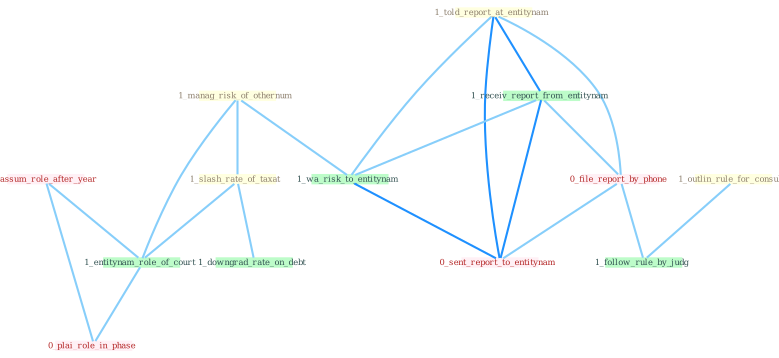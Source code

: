 Graph G{ 
    node
    [shape=polygon,style=filled,width=.5,height=.06,color="#BDFCC9",fixedsize=true,fontsize=4,
    fontcolor="#2f4f4f"];
    {node
    [color="#ffffe0", fontcolor="#8b7d6b"] "1_manag_risk_of_othernum " "1_slash_rate_of_taxat " "1_told_report_at_entitynam " "1_outlin_rule_for_consult "}
{node [color="#fff0f5", fontcolor="#b22222"] "0_assum_role_after_year " "0_file_report_by_phone " "0_sent_report_to_entitynam " "0_plai_role_in_phase "}
edge [color="#B0E2FF"];

	"1_manag_risk_of_othernum " -- "1_slash_rate_of_taxat " [w="1", color="#87cefa" ];
	"1_manag_risk_of_othernum " -- "1_entitynam_role_of_court " [w="1", color="#87cefa" ];
	"1_manag_risk_of_othernum " -- "1_wa_risk_to_entitynam " [w="1", color="#87cefa" ];
	"1_slash_rate_of_taxat " -- "1_entitynam_role_of_court " [w="1", color="#87cefa" ];
	"1_slash_rate_of_taxat " -- "1_downgrad_rate_on_debt " [w="1", color="#87cefa" ];
	"1_told_report_at_entitynam " -- "1_receiv_report_from_entitynam " [w="2", color="#1e90ff" , len=0.8];
	"1_told_report_at_entitynam " -- "0_file_report_by_phone " [w="1", color="#87cefa" ];
	"1_told_report_at_entitynam " -- "1_wa_risk_to_entitynam " [w="1", color="#87cefa" ];
	"1_told_report_at_entitynam " -- "0_sent_report_to_entitynam " [w="2", color="#1e90ff" , len=0.8];
	"1_outlin_rule_for_consult " -- "1_follow_rule_by_judg " [w="1", color="#87cefa" ];
	"1_receiv_report_from_entitynam " -- "0_file_report_by_phone " [w="1", color="#87cefa" ];
	"1_receiv_report_from_entitynam " -- "1_wa_risk_to_entitynam " [w="1", color="#87cefa" ];
	"1_receiv_report_from_entitynam " -- "0_sent_report_to_entitynam " [w="2", color="#1e90ff" , len=0.8];
	"0_assum_role_after_year " -- "1_entitynam_role_of_court " [w="1", color="#87cefa" ];
	"0_assum_role_after_year " -- "0_plai_role_in_phase " [w="1", color="#87cefa" ];
	"1_entitynam_role_of_court " -- "0_plai_role_in_phase " [w="1", color="#87cefa" ];
	"0_file_report_by_phone " -- "1_follow_rule_by_judg " [w="1", color="#87cefa" ];
	"0_file_report_by_phone " -- "0_sent_report_to_entitynam " [w="1", color="#87cefa" ];
	"1_wa_risk_to_entitynam " -- "0_sent_report_to_entitynam " [w="2", color="#1e90ff" , len=0.8];
}